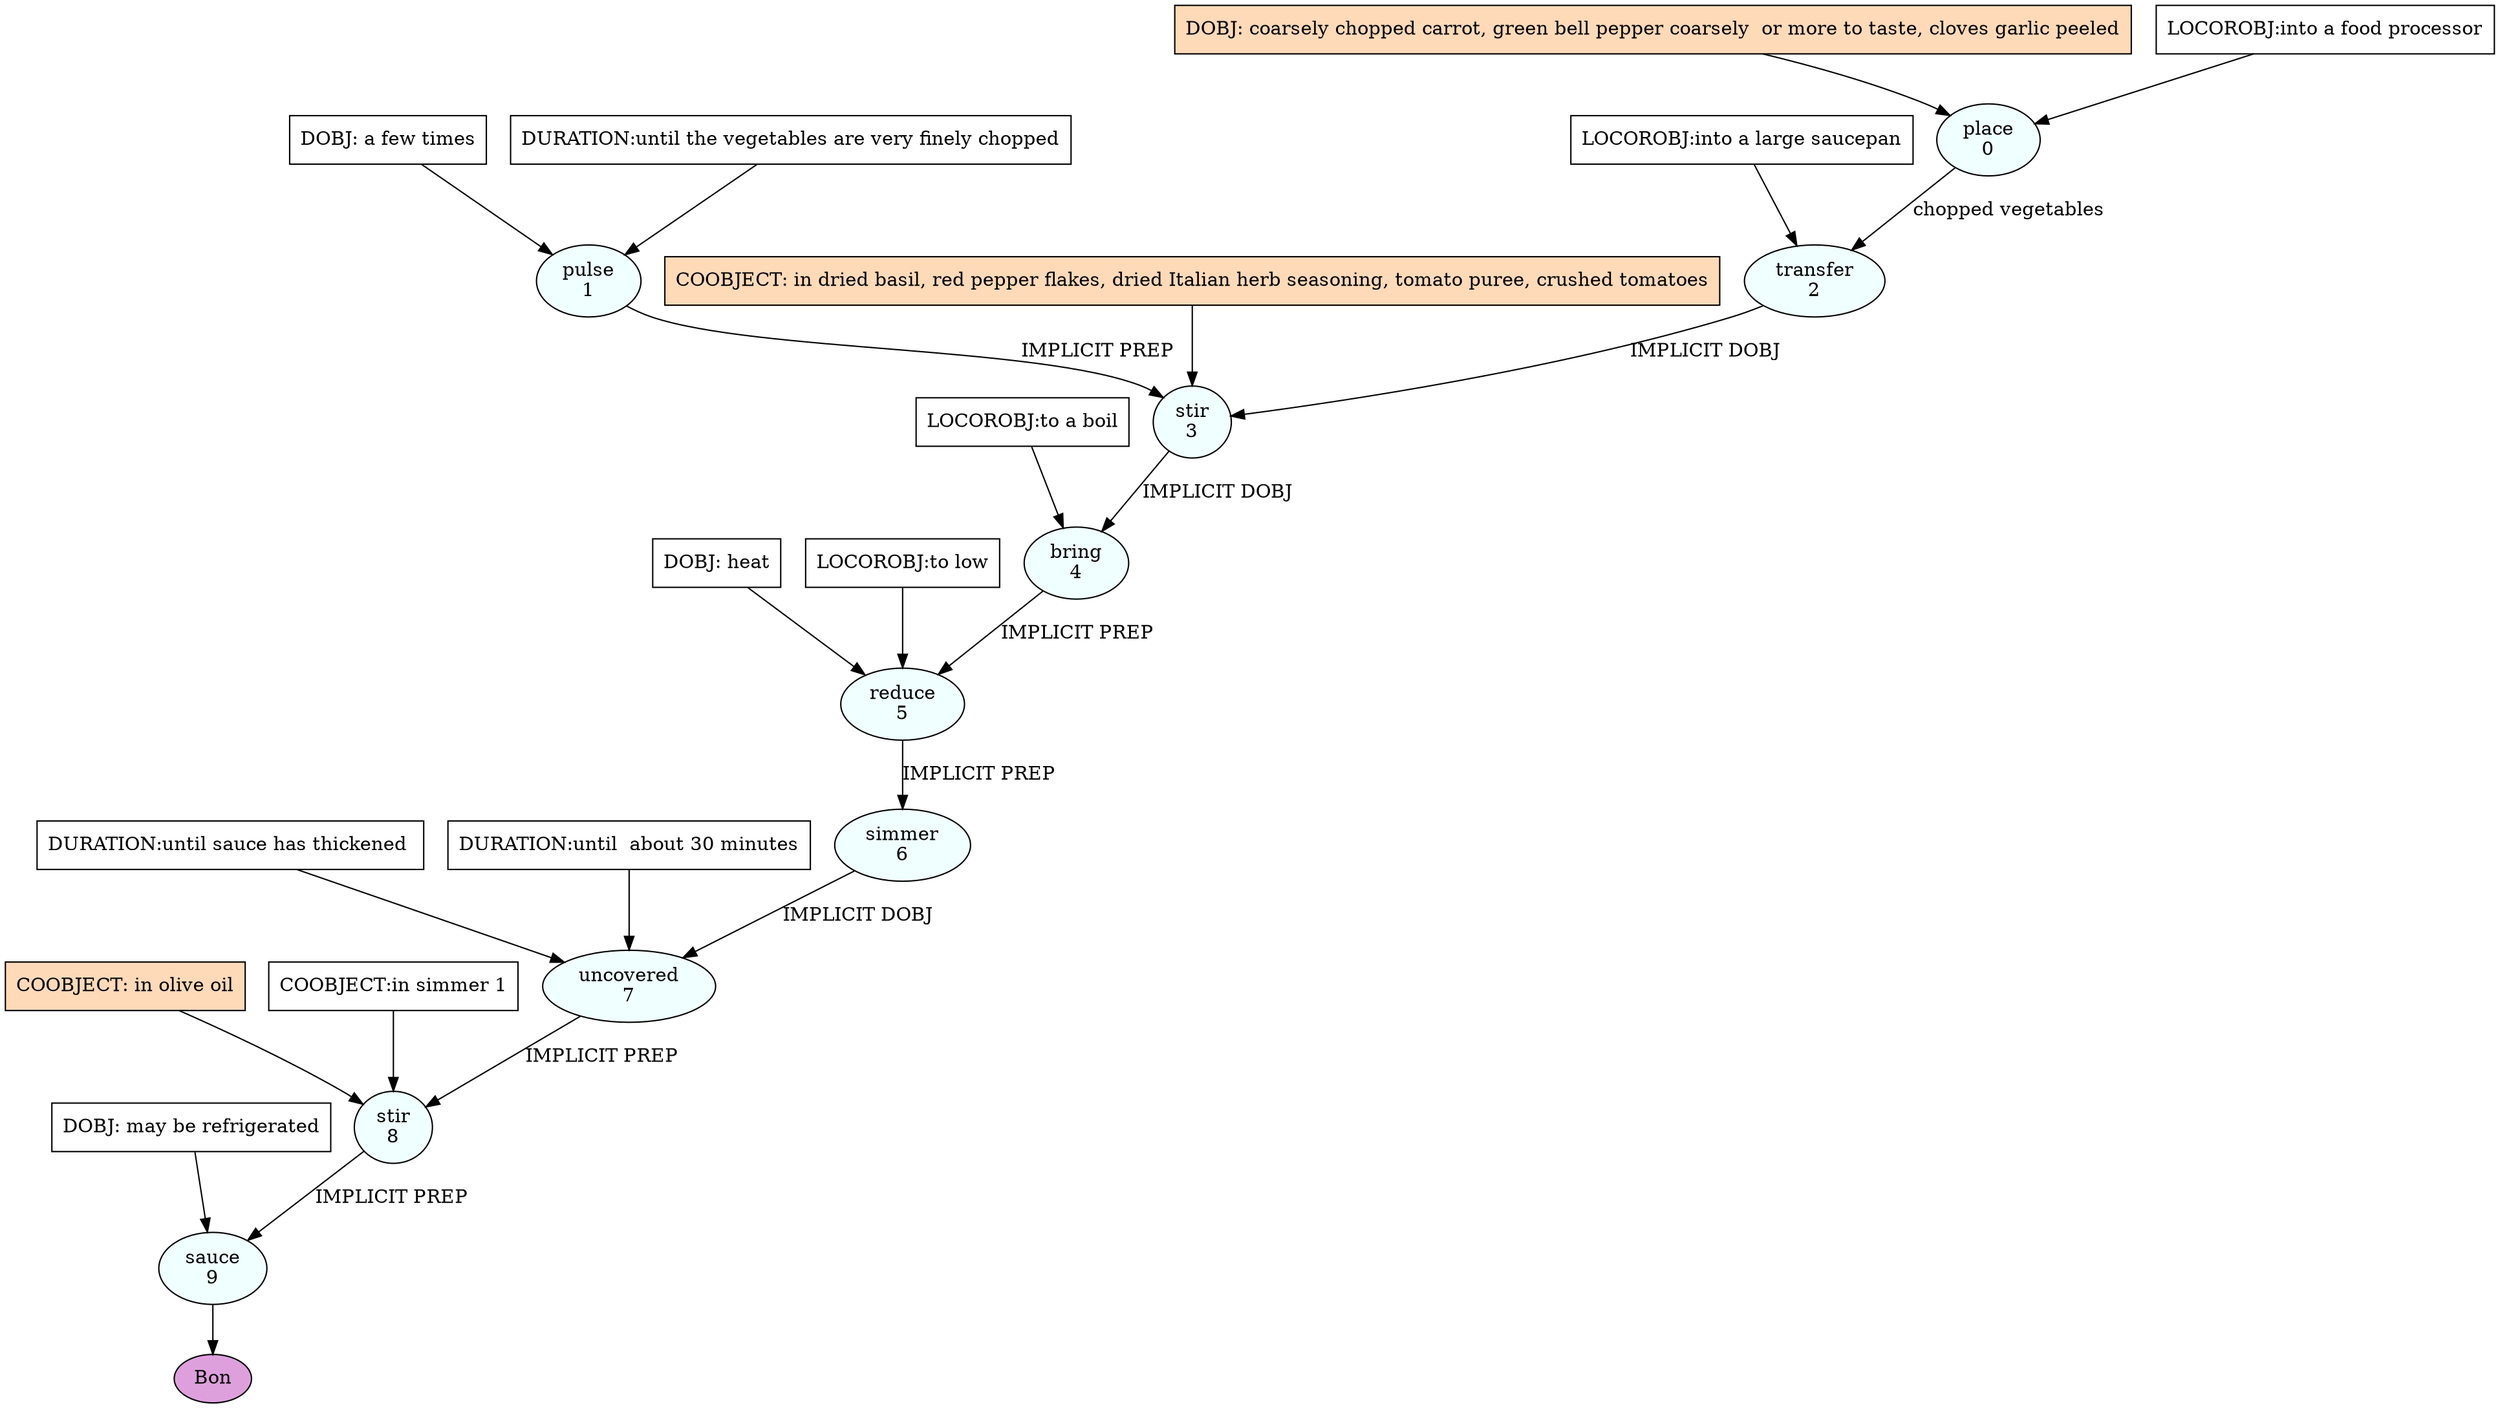 digraph recipe {
E0[label="place
0", shape=oval, style=filled, fillcolor=azure]
E1[label="pulse
1", shape=oval, style=filled, fillcolor=azure]
E2[label="transfer
2", shape=oval, style=filled, fillcolor=azure]
E3[label="stir
3", shape=oval, style=filled, fillcolor=azure]
E4[label="bring
4", shape=oval, style=filled, fillcolor=azure]
E5[label="reduce
5", shape=oval, style=filled, fillcolor=azure]
E6[label="simmer
6", shape=oval, style=filled, fillcolor=azure]
E7[label="uncovered
7", shape=oval, style=filled, fillcolor=azure]
E8[label="stir
8", shape=oval, style=filled, fillcolor=azure]
E9[label="sauce
9", shape=oval, style=filled, fillcolor=azure]
D0[label="DOBJ: coarsely chopped carrot, green bell pepper coarsely  or more to taste, cloves garlic peeled", shape=box, style=filled, fillcolor=peachpuff]
D0 -> E0
P0_0[label="LOCOROBJ:into a food processor", shape=box, style=filled, fillcolor=white]
P0_0 -> E0
D1[label="DOBJ: a few times", shape=box, style=filled, fillcolor=white]
D1 -> E1
P1_0[label="DURATION:until the vegetables are very finely chopped", shape=box, style=filled, fillcolor=white]
P1_0 -> E1
E0 -> E2 [label="chopped vegetables"]
P2_0_0[label="LOCOROBJ:into a large saucepan", shape=box, style=filled, fillcolor=white]
P2_0_0 -> E2
E2 -> E3 [label="IMPLICIT DOBJ"]
E1 -> E3 [label="IMPLICIT PREP"]
P3_1_ing[label="COOBJECT: in dried basil, red pepper flakes, dried Italian herb seasoning, tomato puree, crushed tomatoes", shape=box, style=filled, fillcolor=peachpuff]
P3_1_ing -> E3
E3 -> E4 [label="IMPLICIT DOBJ"]
P4_0_0[label="LOCOROBJ:to a boil", shape=box, style=filled, fillcolor=white]
P4_0_0 -> E4
D5_0[label="DOBJ: heat", shape=box, style=filled, fillcolor=white]
D5_0 -> E5
E4 -> E5 [label="IMPLICIT PREP"]
P5_1_0[label="LOCOROBJ:to low", shape=box, style=filled, fillcolor=white]
P5_1_0 -> E5
E5 -> E6 [label="IMPLICIT PREP"]
E6 -> E7 [label="IMPLICIT DOBJ"]
P7_0_0[label="DURATION:until sauce has thickened ", shape=box, style=filled, fillcolor=white]
P7_0_0 -> E7
P7_0_1[label="DURATION:until  about 30 minutes", shape=box, style=filled, fillcolor=white]
P7_0_1 -> E7
E7 -> E8 [label="IMPLICIT PREP"]
P8_1_ing[label="COOBJECT: in olive oil", shape=box, style=filled, fillcolor=peachpuff]
P8_1_ing -> E8
P8_1_0[label="COOBJECT:in simmer 1", shape=box, style=filled, fillcolor=white]
P8_1_0 -> E8
D9_0[label="DOBJ: may be refrigerated", shape=box, style=filled, fillcolor=white]
D9_0 -> E9
E8 -> E9 [label="IMPLICIT PREP"]
EOR[label="Bon", shape=oval, style=filled, fillcolor=plum]
E9 -> EOR
}
